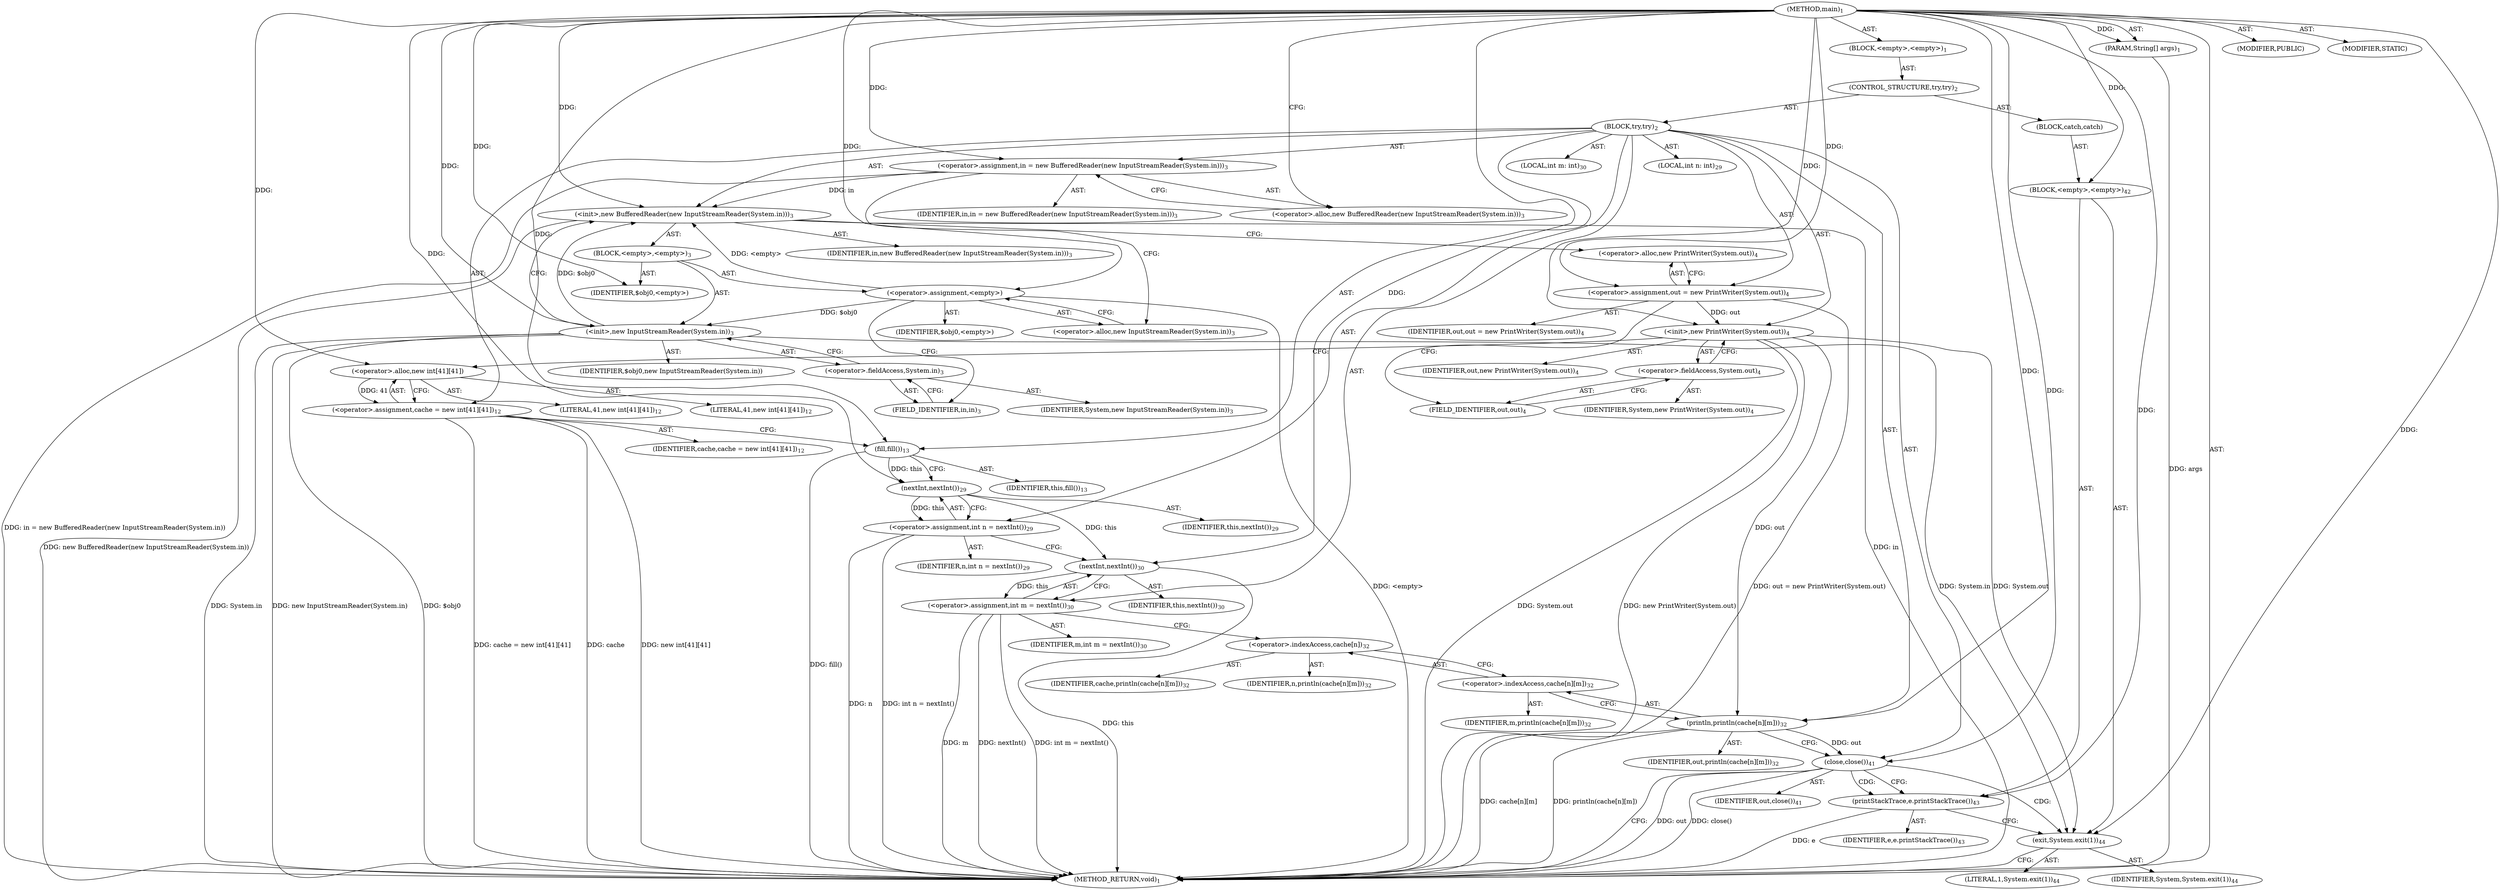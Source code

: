 digraph "main" {  
"17" [label = <(METHOD,main)<SUB>1</SUB>> ]
"18" [label = <(PARAM,String[] args)<SUB>1</SUB>> ]
"19" [label = <(BLOCK,&lt;empty&gt;,&lt;empty&gt;)<SUB>1</SUB>> ]
"20" [label = <(CONTROL_STRUCTURE,try,try)<SUB>2</SUB>> ]
"21" [label = <(BLOCK,try,try)<SUB>2</SUB>> ]
"22" [label = <(&lt;operator&gt;.assignment,in = new BufferedReader(new InputStreamReader(System.in)))<SUB>3</SUB>> ]
"23" [label = <(IDENTIFIER,in,in = new BufferedReader(new InputStreamReader(System.in)))<SUB>3</SUB>> ]
"24" [label = <(&lt;operator&gt;.alloc,new BufferedReader(new InputStreamReader(System.in)))<SUB>3</SUB>> ]
"25" [label = <(&lt;init&gt;,new BufferedReader(new InputStreamReader(System.in)))<SUB>3</SUB>> ]
"26" [label = <(IDENTIFIER,in,new BufferedReader(new InputStreamReader(System.in)))<SUB>3</SUB>> ]
"27" [label = <(BLOCK,&lt;empty&gt;,&lt;empty&gt;)<SUB>3</SUB>> ]
"28" [label = <(&lt;operator&gt;.assignment,&lt;empty&gt;)> ]
"29" [label = <(IDENTIFIER,$obj0,&lt;empty&gt;)> ]
"30" [label = <(&lt;operator&gt;.alloc,new InputStreamReader(System.in))<SUB>3</SUB>> ]
"31" [label = <(&lt;init&gt;,new InputStreamReader(System.in))<SUB>3</SUB>> ]
"32" [label = <(IDENTIFIER,$obj0,new InputStreamReader(System.in))> ]
"33" [label = <(&lt;operator&gt;.fieldAccess,System.in)<SUB>3</SUB>> ]
"34" [label = <(IDENTIFIER,System,new InputStreamReader(System.in))<SUB>3</SUB>> ]
"35" [label = <(FIELD_IDENTIFIER,in,in)<SUB>3</SUB>> ]
"36" [label = <(IDENTIFIER,$obj0,&lt;empty&gt;)> ]
"37" [label = <(&lt;operator&gt;.assignment,out = new PrintWriter(System.out))<SUB>4</SUB>> ]
"38" [label = <(IDENTIFIER,out,out = new PrintWriter(System.out))<SUB>4</SUB>> ]
"39" [label = <(&lt;operator&gt;.alloc,new PrintWriter(System.out))<SUB>4</SUB>> ]
"40" [label = <(&lt;init&gt;,new PrintWriter(System.out))<SUB>4</SUB>> ]
"41" [label = <(IDENTIFIER,out,new PrintWriter(System.out))<SUB>4</SUB>> ]
"42" [label = <(&lt;operator&gt;.fieldAccess,System.out)<SUB>4</SUB>> ]
"43" [label = <(IDENTIFIER,System,new PrintWriter(System.out))<SUB>4</SUB>> ]
"44" [label = <(FIELD_IDENTIFIER,out,out)<SUB>4</SUB>> ]
"45" [label = <(&lt;operator&gt;.assignment,cache = new int[41][41])<SUB>12</SUB>> ]
"46" [label = <(IDENTIFIER,cache,cache = new int[41][41])<SUB>12</SUB>> ]
"47" [label = <(&lt;operator&gt;.alloc,new int[41][41])> ]
"48" [label = <(LITERAL,41,new int[41][41])<SUB>12</SUB>> ]
"49" [label = <(LITERAL,41,new int[41][41])<SUB>12</SUB>> ]
"50" [label = <(fill,fill())<SUB>13</SUB>> ]
"51" [label = <(IDENTIFIER,this,fill())<SUB>13</SUB>> ]
"52" [label = <(LOCAL,int n: int)<SUB>29</SUB>> ]
"53" [label = <(&lt;operator&gt;.assignment,int n = nextInt())<SUB>29</SUB>> ]
"54" [label = <(IDENTIFIER,n,int n = nextInt())<SUB>29</SUB>> ]
"55" [label = <(nextInt,nextInt())<SUB>29</SUB>> ]
"56" [label = <(IDENTIFIER,this,nextInt())<SUB>29</SUB>> ]
"57" [label = <(LOCAL,int m: int)<SUB>30</SUB>> ]
"58" [label = <(&lt;operator&gt;.assignment,int m = nextInt())<SUB>30</SUB>> ]
"59" [label = <(IDENTIFIER,m,int m = nextInt())<SUB>30</SUB>> ]
"60" [label = <(nextInt,nextInt())<SUB>30</SUB>> ]
"61" [label = <(IDENTIFIER,this,nextInt())<SUB>30</SUB>> ]
"62" [label = <(println,println(cache[n][m]))<SUB>32</SUB>> ]
"63" [label = <(IDENTIFIER,out,println(cache[n][m]))<SUB>32</SUB>> ]
"64" [label = <(&lt;operator&gt;.indexAccess,cache[n][m])<SUB>32</SUB>> ]
"65" [label = <(&lt;operator&gt;.indexAccess,cache[n])<SUB>32</SUB>> ]
"66" [label = <(IDENTIFIER,cache,println(cache[n][m]))<SUB>32</SUB>> ]
"67" [label = <(IDENTIFIER,n,println(cache[n][m]))<SUB>32</SUB>> ]
"68" [label = <(IDENTIFIER,m,println(cache[n][m]))<SUB>32</SUB>> ]
"69" [label = <(close,close())<SUB>41</SUB>> ]
"70" [label = <(IDENTIFIER,out,close())<SUB>41</SUB>> ]
"71" [label = <(BLOCK,catch,catch)> ]
"72" [label = <(BLOCK,&lt;empty&gt;,&lt;empty&gt;)<SUB>42</SUB>> ]
"73" [label = <(printStackTrace,e.printStackTrace())<SUB>43</SUB>> ]
"74" [label = <(IDENTIFIER,e,e.printStackTrace())<SUB>43</SUB>> ]
"75" [label = <(exit,System.exit(1))<SUB>44</SUB>> ]
"76" [label = <(IDENTIFIER,System,System.exit(1))<SUB>44</SUB>> ]
"77" [label = <(LITERAL,1,System.exit(1))<SUB>44</SUB>> ]
"78" [label = <(MODIFIER,PUBLIC)> ]
"79" [label = <(MODIFIER,STATIC)> ]
"80" [label = <(METHOD_RETURN,void)<SUB>1</SUB>> ]
  "17" -> "18"  [ label = "AST: "] 
  "17" -> "19"  [ label = "AST: "] 
  "17" -> "78"  [ label = "AST: "] 
  "17" -> "79"  [ label = "AST: "] 
  "17" -> "80"  [ label = "AST: "] 
  "19" -> "20"  [ label = "AST: "] 
  "20" -> "21"  [ label = "AST: "] 
  "20" -> "71"  [ label = "AST: "] 
  "21" -> "22"  [ label = "AST: "] 
  "21" -> "25"  [ label = "AST: "] 
  "21" -> "37"  [ label = "AST: "] 
  "21" -> "40"  [ label = "AST: "] 
  "21" -> "45"  [ label = "AST: "] 
  "21" -> "50"  [ label = "AST: "] 
  "21" -> "52"  [ label = "AST: "] 
  "21" -> "53"  [ label = "AST: "] 
  "21" -> "57"  [ label = "AST: "] 
  "21" -> "58"  [ label = "AST: "] 
  "21" -> "62"  [ label = "AST: "] 
  "21" -> "69"  [ label = "AST: "] 
  "22" -> "23"  [ label = "AST: "] 
  "22" -> "24"  [ label = "AST: "] 
  "25" -> "26"  [ label = "AST: "] 
  "25" -> "27"  [ label = "AST: "] 
  "27" -> "28"  [ label = "AST: "] 
  "27" -> "31"  [ label = "AST: "] 
  "27" -> "36"  [ label = "AST: "] 
  "28" -> "29"  [ label = "AST: "] 
  "28" -> "30"  [ label = "AST: "] 
  "31" -> "32"  [ label = "AST: "] 
  "31" -> "33"  [ label = "AST: "] 
  "33" -> "34"  [ label = "AST: "] 
  "33" -> "35"  [ label = "AST: "] 
  "37" -> "38"  [ label = "AST: "] 
  "37" -> "39"  [ label = "AST: "] 
  "40" -> "41"  [ label = "AST: "] 
  "40" -> "42"  [ label = "AST: "] 
  "42" -> "43"  [ label = "AST: "] 
  "42" -> "44"  [ label = "AST: "] 
  "45" -> "46"  [ label = "AST: "] 
  "45" -> "47"  [ label = "AST: "] 
  "47" -> "48"  [ label = "AST: "] 
  "47" -> "49"  [ label = "AST: "] 
  "50" -> "51"  [ label = "AST: "] 
  "53" -> "54"  [ label = "AST: "] 
  "53" -> "55"  [ label = "AST: "] 
  "55" -> "56"  [ label = "AST: "] 
  "58" -> "59"  [ label = "AST: "] 
  "58" -> "60"  [ label = "AST: "] 
  "60" -> "61"  [ label = "AST: "] 
  "62" -> "63"  [ label = "AST: "] 
  "62" -> "64"  [ label = "AST: "] 
  "64" -> "65"  [ label = "AST: "] 
  "64" -> "68"  [ label = "AST: "] 
  "65" -> "66"  [ label = "AST: "] 
  "65" -> "67"  [ label = "AST: "] 
  "69" -> "70"  [ label = "AST: "] 
  "71" -> "72"  [ label = "AST: "] 
  "72" -> "73"  [ label = "AST: "] 
  "72" -> "75"  [ label = "AST: "] 
  "73" -> "74"  [ label = "AST: "] 
  "75" -> "76"  [ label = "AST: "] 
  "75" -> "77"  [ label = "AST: "] 
  "22" -> "30"  [ label = "CFG: "] 
  "25" -> "39"  [ label = "CFG: "] 
  "37" -> "44"  [ label = "CFG: "] 
  "40" -> "47"  [ label = "CFG: "] 
  "45" -> "50"  [ label = "CFG: "] 
  "50" -> "55"  [ label = "CFG: "] 
  "53" -> "60"  [ label = "CFG: "] 
  "58" -> "65"  [ label = "CFG: "] 
  "62" -> "69"  [ label = "CFG: "] 
  "69" -> "80"  [ label = "CFG: "] 
  "69" -> "73"  [ label = "CFG: "] 
  "24" -> "22"  [ label = "CFG: "] 
  "39" -> "37"  [ label = "CFG: "] 
  "42" -> "40"  [ label = "CFG: "] 
  "47" -> "45"  [ label = "CFG: "] 
  "55" -> "53"  [ label = "CFG: "] 
  "60" -> "58"  [ label = "CFG: "] 
  "64" -> "62"  [ label = "CFG: "] 
  "73" -> "75"  [ label = "CFG: "] 
  "75" -> "80"  [ label = "CFG: "] 
  "28" -> "35"  [ label = "CFG: "] 
  "31" -> "25"  [ label = "CFG: "] 
  "44" -> "42"  [ label = "CFG: "] 
  "65" -> "64"  [ label = "CFG: "] 
  "30" -> "28"  [ label = "CFG: "] 
  "33" -> "31"  [ label = "CFG: "] 
  "35" -> "33"  [ label = "CFG: "] 
  "17" -> "24"  [ label = "CFG: "] 
  "18" -> "80"  [ label = "DDG: args"] 
  "22" -> "80"  [ label = "DDG: in = new BufferedReader(new InputStreamReader(System.in))"] 
  "25" -> "80"  [ label = "DDG: in"] 
  "28" -> "80"  [ label = "DDG: &lt;empty&gt;"] 
  "31" -> "80"  [ label = "DDG: $obj0"] 
  "31" -> "80"  [ label = "DDG: System.in"] 
  "31" -> "80"  [ label = "DDG: new InputStreamReader(System.in)"] 
  "25" -> "80"  [ label = "DDG: new BufferedReader(new InputStreamReader(System.in))"] 
  "37" -> "80"  [ label = "DDG: out = new PrintWriter(System.out)"] 
  "40" -> "80"  [ label = "DDG: System.out"] 
  "40" -> "80"  [ label = "DDG: new PrintWriter(System.out)"] 
  "45" -> "80"  [ label = "DDG: cache"] 
  "45" -> "80"  [ label = "DDG: new int[41][41]"] 
  "45" -> "80"  [ label = "DDG: cache = new int[41][41]"] 
  "50" -> "80"  [ label = "DDG: fill()"] 
  "53" -> "80"  [ label = "DDG: n"] 
  "53" -> "80"  [ label = "DDG: int n = nextInt()"] 
  "58" -> "80"  [ label = "DDG: m"] 
  "60" -> "80"  [ label = "DDG: this"] 
  "58" -> "80"  [ label = "DDG: nextInt()"] 
  "58" -> "80"  [ label = "DDG: int m = nextInt()"] 
  "62" -> "80"  [ label = "DDG: cache[n][m]"] 
  "62" -> "80"  [ label = "DDG: println(cache[n][m])"] 
  "69" -> "80"  [ label = "DDG: out"] 
  "69" -> "80"  [ label = "DDG: close()"] 
  "73" -> "80"  [ label = "DDG: e"] 
  "17" -> "18"  [ label = "DDG: "] 
  "17" -> "22"  [ label = "DDG: "] 
  "17" -> "37"  [ label = "DDG: "] 
  "47" -> "45"  [ label = "DDG: 41"] 
  "55" -> "53"  [ label = "DDG: this"] 
  "60" -> "58"  [ label = "DDG: this"] 
  "17" -> "72"  [ label = "DDG: "] 
  "22" -> "25"  [ label = "DDG: in"] 
  "17" -> "25"  [ label = "DDG: "] 
  "28" -> "25"  [ label = "DDG: &lt;empty&gt;"] 
  "31" -> "25"  [ label = "DDG: $obj0"] 
  "37" -> "40"  [ label = "DDG: out"] 
  "17" -> "40"  [ label = "DDG: "] 
  "17" -> "50"  [ label = "DDG: "] 
  "40" -> "62"  [ label = "DDG: out"] 
  "17" -> "62"  [ label = "DDG: "] 
  "62" -> "69"  [ label = "DDG: out"] 
  "17" -> "69"  [ label = "DDG: "] 
  "17" -> "28"  [ label = "DDG: "] 
  "17" -> "36"  [ label = "DDG: "] 
  "17" -> "47"  [ label = "DDG: "] 
  "50" -> "55"  [ label = "DDG: this"] 
  "17" -> "55"  [ label = "DDG: "] 
  "55" -> "60"  [ label = "DDG: this"] 
  "17" -> "60"  [ label = "DDG: "] 
  "17" -> "73"  [ label = "DDG: "] 
  "31" -> "75"  [ label = "DDG: System.in"] 
  "40" -> "75"  [ label = "DDG: System.out"] 
  "17" -> "75"  [ label = "DDG: "] 
  "28" -> "31"  [ label = "DDG: $obj0"] 
  "17" -> "31"  [ label = "DDG: "] 
  "69" -> "73"  [ label = "CDG: "] 
  "69" -> "75"  [ label = "CDG: "] 
}
